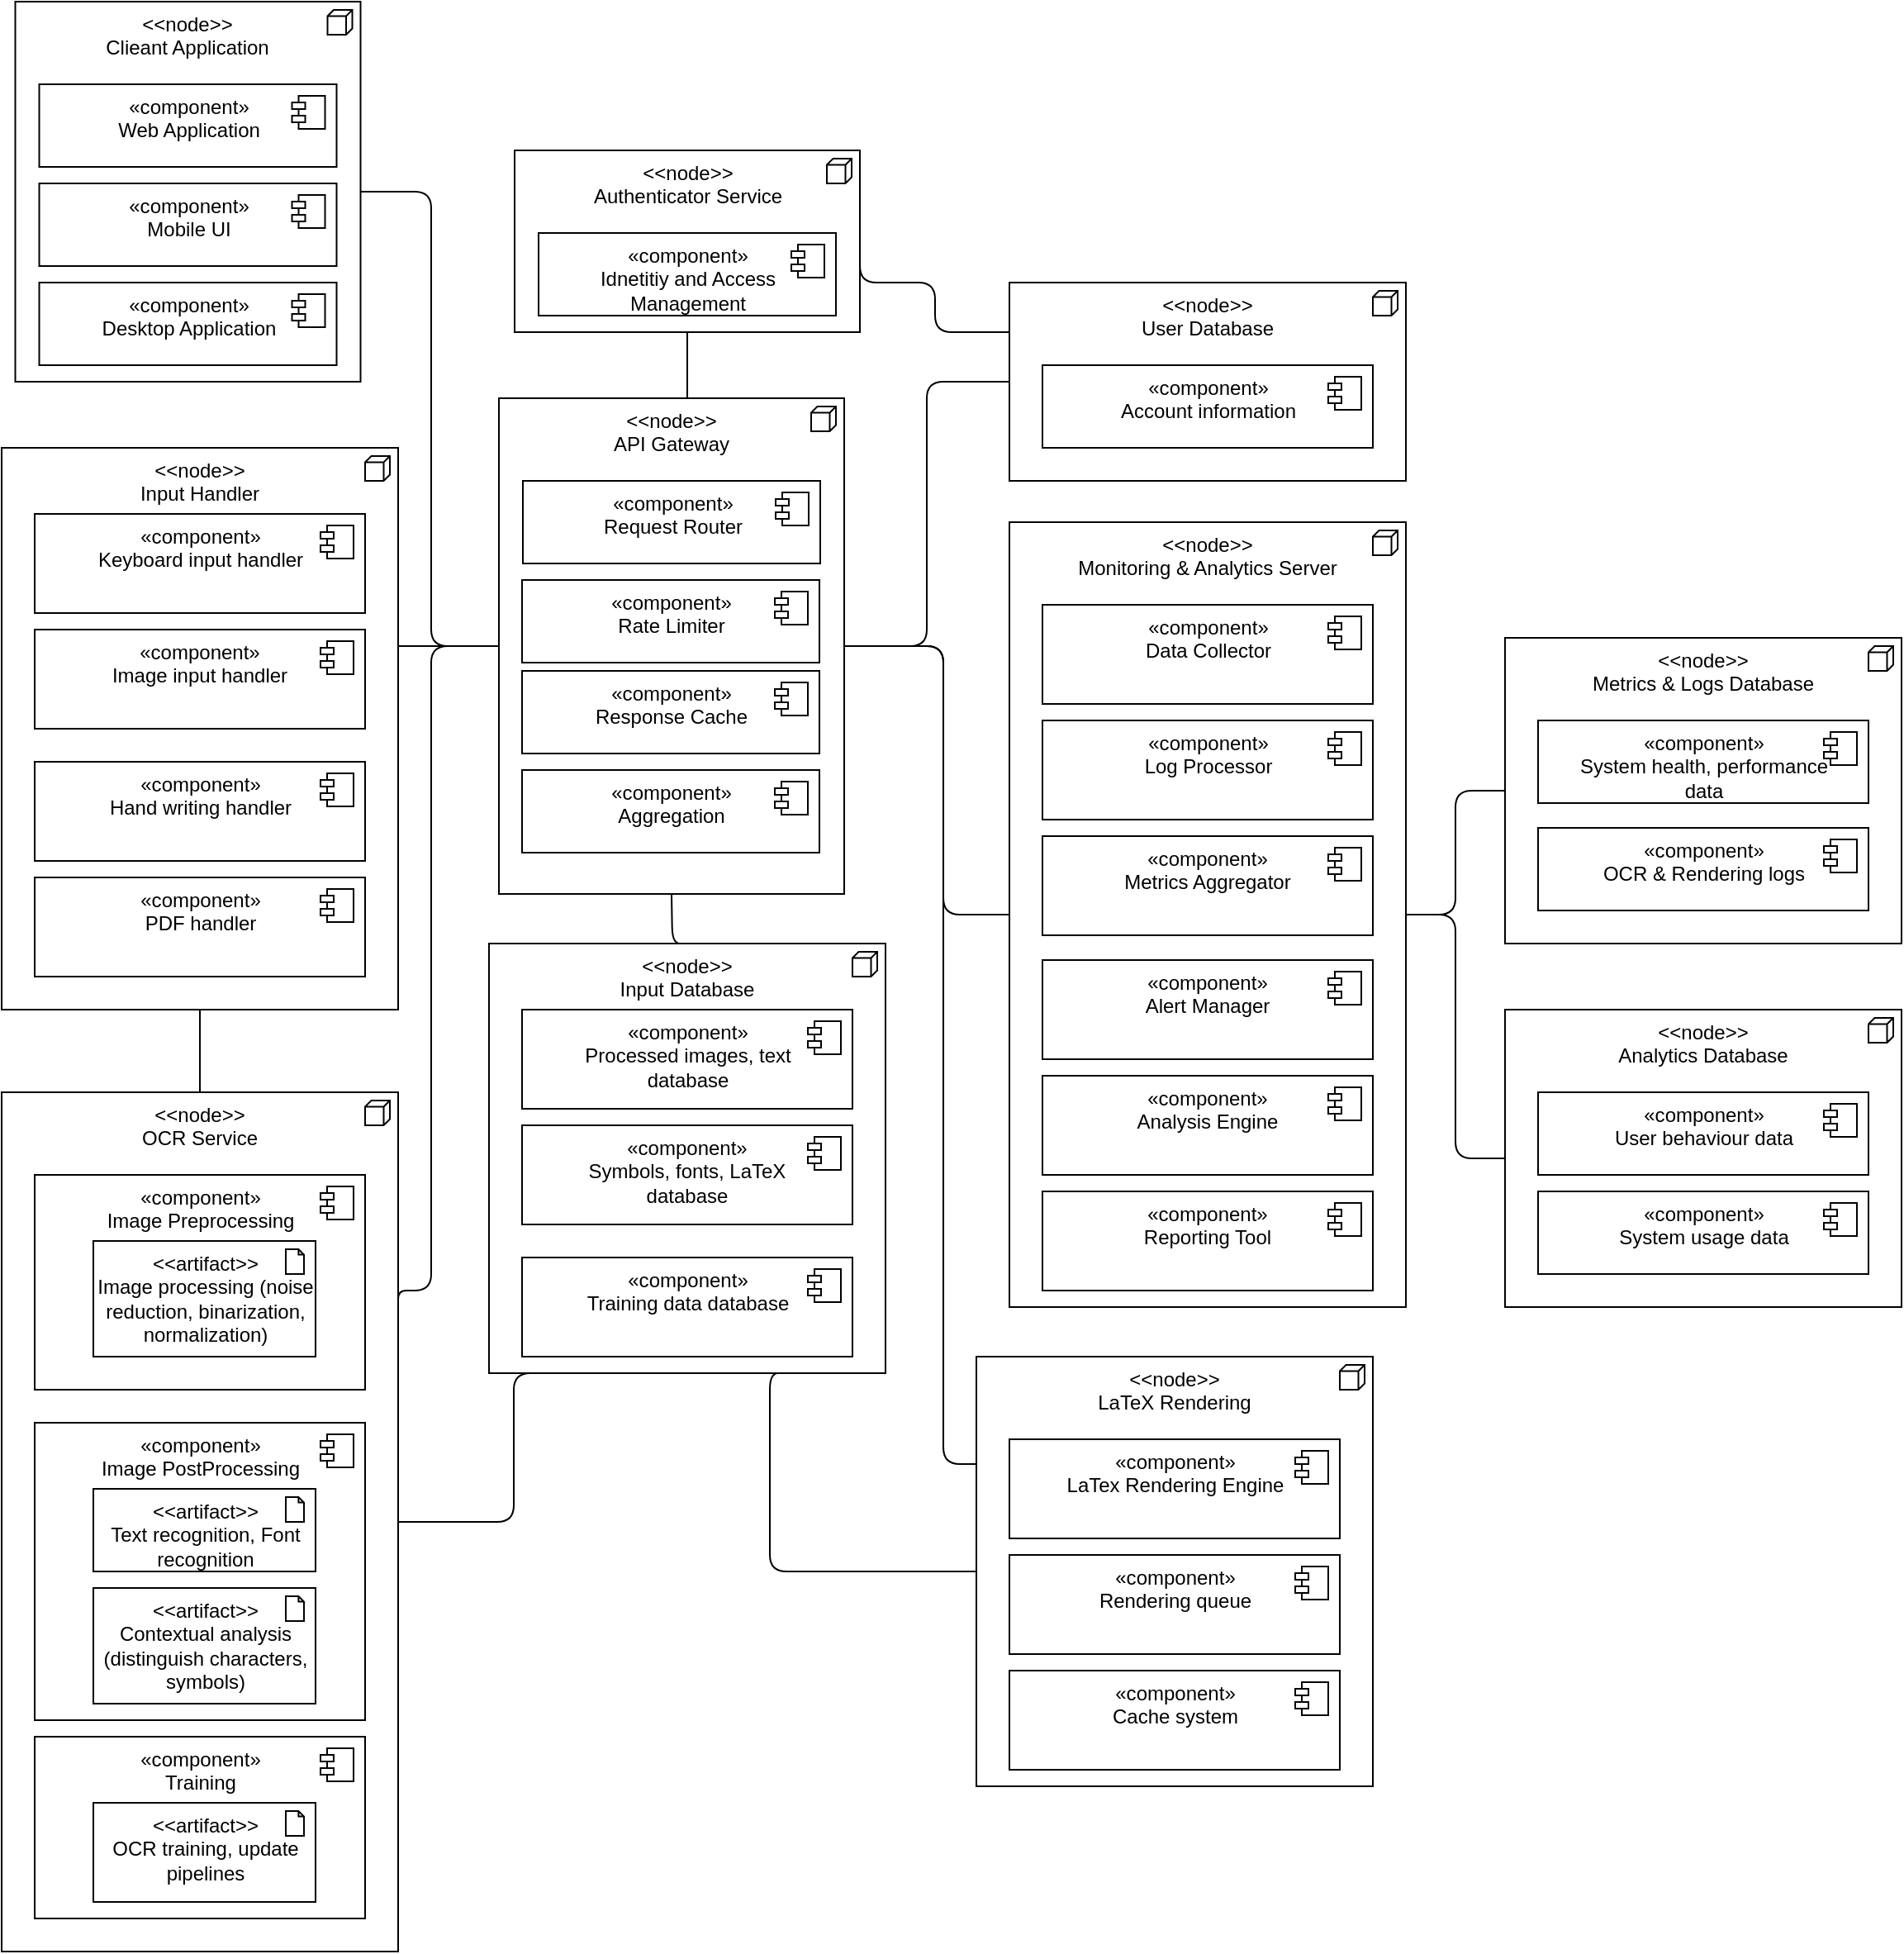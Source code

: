 <mxfile>
    <diagram id="DrkyC3V2zFr1rEeItjGi" name="Page-1">
        <mxGraphModel dx="1384" dy="1296" grid="1" gridSize="10" guides="1" tooltips="1" connect="1" arrows="1" fold="1" page="1" pageScale="1" pageWidth="850" pageHeight="1100" math="0" shadow="0">
            <root>
                <mxCell id="0"/>
                <mxCell id="1" parent="0"/>
                <mxCell id="99" style="html=1;entryX=0;entryY=0.5;entryDx=0;entryDy=0;entryPerimeter=0;edgeStyle=elbowEdgeStyle;endArrow=none;endFill=0;exitX=1;exitY=0.5;exitDx=0;exitDy=0;exitPerimeter=0;" parent="1" source="10" target="47" edge="1">
                    <mxGeometry relative="1" as="geometry">
                        <mxPoint x="332.25" y="290" as="targetPoint"/>
                        <Array as="points">
                            <mxPoint x="270" y="370"/>
                            <mxPoint x="329" y="250"/>
                        </Array>
                    </mxGeometry>
                </mxCell>
                <mxCell id="10" value="&amp;lt;&amp;lt;node&amp;gt;&amp;gt;&lt;br&gt;Clieant Application" style="html=1;outlineConnect=0;whiteSpace=wrap;shape=mxgraph.archimate.application;appType=node;align=center;verticalAlign=top;" parent="1" vertex="1">
                    <mxGeometry x="18.25" y="30" width="209" height="230" as="geometry"/>
                </mxCell>
                <mxCell id="29" value="«c&lt;span style=&quot;border-color: var(--border-color);&quot;&gt;omponent&lt;/span&gt;»&lt;br&gt;Web Application" style="html=1;dropTarget=0;verticalAlign=top;" parent="1" vertex="1">
                    <mxGeometry x="32.75" y="80" width="180" height="50" as="geometry"/>
                </mxCell>
                <mxCell id="30" value="" style="shape=module;jettyWidth=8;jettyHeight=4;" parent="29" vertex="1">
                    <mxGeometry x="1" width="20" height="20" relative="1" as="geometry">
                        <mxPoint x="-27" y="7" as="offset"/>
                    </mxGeometry>
                </mxCell>
                <mxCell id="31" value="«c&lt;span style=&quot;border-color: var(--border-color);&quot;&gt;omponent&lt;/span&gt;»&lt;br&gt;Mobile UI" style="html=1;dropTarget=0;verticalAlign=top;" parent="1" vertex="1">
                    <mxGeometry x="32.75" y="140" width="180" height="50" as="geometry"/>
                </mxCell>
                <mxCell id="32" value="" style="shape=module;jettyWidth=8;jettyHeight=4;" parent="31" vertex="1">
                    <mxGeometry x="1" width="20" height="20" relative="1" as="geometry">
                        <mxPoint x="-27" y="7" as="offset"/>
                    </mxGeometry>
                </mxCell>
                <mxCell id="38" value="&amp;lt;&amp;lt;node&amp;gt;&amp;gt;&lt;br&gt;OCR Service" style="html=1;outlineConnect=0;whiteSpace=wrap;shape=mxgraph.archimate.application;appType=node;align=center;verticalAlign=top;" parent="1" vertex="1">
                    <mxGeometry x="10" y="690" width="240" height="520" as="geometry"/>
                </mxCell>
                <mxCell id="39" value="«c&lt;span style=&quot;border-color: var(--border-color);&quot;&gt;omponent&lt;/span&gt;»&lt;br&gt;Image Preprocessing" style="html=1;dropTarget=0;verticalAlign=top;" parent="1" vertex="1">
                    <mxGeometry x="30" y="740" width="200" height="130" as="geometry"/>
                </mxCell>
                <mxCell id="40" value="" style="shape=module;jettyWidth=8;jettyHeight=4;" parent="39" vertex="1">
                    <mxGeometry x="1" width="20" height="20" relative="1" as="geometry">
                        <mxPoint x="-27" y="7" as="offset"/>
                    </mxGeometry>
                </mxCell>
                <mxCell id="45" value="«c&lt;span style=&quot;border-color: var(--border-color);&quot;&gt;omponent&lt;/span&gt;»&lt;br&gt;Desktop Application" style="html=1;dropTarget=0;verticalAlign=top;" parent="1" vertex="1">
                    <mxGeometry x="32.75" y="200" width="180" height="50" as="geometry"/>
                </mxCell>
                <mxCell id="46" value="" style="shape=module;jettyWidth=8;jettyHeight=4;" parent="45" vertex="1">
                    <mxGeometry x="1" width="20" height="20" relative="1" as="geometry">
                        <mxPoint x="-27" y="7" as="offset"/>
                    </mxGeometry>
                </mxCell>
                <mxCell id="125" style="edgeStyle=orthogonalEdgeStyle;html=1;exitX=0;exitY=0.5;exitDx=0;exitDy=0;exitPerimeter=0;endArrow=none;endFill=0;entryX=1;entryY=0.25;entryDx=0;entryDy=0;entryPerimeter=0;" edge="1" parent="1" source="47" target="38">
                    <mxGeometry relative="1" as="geometry">
                        <mxPoint x="260" y="470" as="targetPoint"/>
                        <Array as="points">
                            <mxPoint x="270" y="420"/>
                            <mxPoint x="270" y="810"/>
                            <mxPoint x="250" y="810"/>
                        </Array>
                    </mxGeometry>
                </mxCell>
                <mxCell id="132" style="edgeStyle=orthogonalEdgeStyle;html=1;entryX=0;entryY=0.25;entryDx=0;entryDy=0;entryPerimeter=0;endArrow=none;endFill=0;" edge="1" parent="1" source="47" target="68">
                    <mxGeometry relative="1" as="geometry">
                        <Array as="points">
                            <mxPoint x="580" y="420"/>
                            <mxPoint x="580" y="915"/>
                        </Array>
                    </mxGeometry>
                </mxCell>
                <mxCell id="47" value="&amp;lt;&amp;lt;node&amp;gt;&amp;gt;&lt;br&gt;API Gateway" style="html=1;outlineConnect=0;whiteSpace=wrap;shape=mxgraph.archimate.application;appType=node;align=center;verticalAlign=top;" parent="1" vertex="1">
                    <mxGeometry x="311" y="270" width="209" height="300" as="geometry"/>
                </mxCell>
                <mxCell id="48" value="«c&lt;span style=&quot;border-color: var(--border-color);&quot;&gt;omponent&lt;/span&gt;»&lt;br&gt;Request Router" style="html=1;dropTarget=0;verticalAlign=top;" parent="1" vertex="1">
                    <mxGeometry x="325.5" y="320" width="180" height="50" as="geometry"/>
                </mxCell>
                <mxCell id="49" value="" style="shape=module;jettyWidth=8;jettyHeight=4;" parent="48" vertex="1">
                    <mxGeometry x="1" width="20" height="20" relative="1" as="geometry">
                        <mxPoint x="-27" y="7" as="offset"/>
                    </mxGeometry>
                </mxCell>
                <mxCell id="52" value="«c&lt;span style=&quot;border-color: var(--border-color);&quot;&gt;omponent&lt;/span&gt;»&lt;br&gt;Rate Limiter" style="html=1;dropTarget=0;verticalAlign=top;" parent="1" vertex="1">
                    <mxGeometry x="325" y="380" width="180" height="50" as="geometry"/>
                </mxCell>
                <mxCell id="53" value="" style="shape=module;jettyWidth=8;jettyHeight=4;" parent="52" vertex="1">
                    <mxGeometry x="1" width="20" height="20" relative="1" as="geometry">
                        <mxPoint x="-27" y="7" as="offset"/>
                    </mxGeometry>
                </mxCell>
                <mxCell id="54" value="«c&lt;span style=&quot;border-color: var(--border-color);&quot;&gt;omponent&lt;/span&gt;»&lt;br&gt;Response Cache" style="html=1;dropTarget=0;verticalAlign=top;" parent="1" vertex="1">
                    <mxGeometry x="325" y="435" width="180" height="50" as="geometry"/>
                </mxCell>
                <mxCell id="55" value="" style="shape=module;jettyWidth=8;jettyHeight=4;" parent="54" vertex="1">
                    <mxGeometry x="1" width="20" height="20" relative="1" as="geometry">
                        <mxPoint x="-27" y="7" as="offset"/>
                    </mxGeometry>
                </mxCell>
                <mxCell id="57" value="«c&lt;span style=&quot;border-color: var(--border-color);&quot;&gt;omponent&lt;/span&gt;»&lt;br&gt;Aggregation" style="html=1;dropTarget=0;verticalAlign=top;" parent="1" vertex="1">
                    <mxGeometry x="325" y="495" width="180" height="50" as="geometry"/>
                </mxCell>
                <mxCell id="58" value="" style="shape=module;jettyWidth=8;jettyHeight=4;" parent="57" vertex="1">
                    <mxGeometry x="1" width="20" height="20" relative="1" as="geometry">
                        <mxPoint x="-27" y="7" as="offset"/>
                    </mxGeometry>
                </mxCell>
                <mxCell id="59" value="&amp;lt;&amp;lt;artifact&amp;gt;&amp;gt;&lt;br&gt;Image processing (noise reduction, binarization, normalization)" style="html=1;outlineConnect=0;whiteSpace=wrap;shape=mxgraph.archimate3.application;appType=artifact;archiType=square;verticalAlign=top;" parent="1" vertex="1">
                    <mxGeometry x="65.5" y="780" width="134.5" height="70" as="geometry"/>
                </mxCell>
                <mxCell id="62" value="«c&lt;span style=&quot;border-color: var(--border-color);&quot;&gt;omponent&lt;/span&gt;»&lt;br&gt;Image PostProcessing" style="html=1;dropTarget=0;verticalAlign=top;" parent="1" vertex="1">
                    <mxGeometry x="30" y="890" width="200" height="180" as="geometry"/>
                </mxCell>
                <mxCell id="63" value="" style="shape=module;jettyWidth=8;jettyHeight=4;" parent="62" vertex="1">
                    <mxGeometry x="1" width="20" height="20" relative="1" as="geometry">
                        <mxPoint x="-27" y="7" as="offset"/>
                    </mxGeometry>
                </mxCell>
                <mxCell id="64" value="&amp;lt;&amp;lt;artifact&amp;gt;&amp;gt;&lt;br&gt;Text recognition, Font recognition" style="html=1;outlineConnect=0;whiteSpace=wrap;shape=mxgraph.archimate3.application;appType=artifact;archiType=square;verticalAlign=top;" parent="1" vertex="1">
                    <mxGeometry x="65.5" y="930" width="134.5" height="50" as="geometry"/>
                </mxCell>
                <mxCell id="61" value="&amp;lt;&amp;lt;artifact&amp;gt;&amp;gt;&lt;br&gt;Contextual analysis (distinguish characters, symbols)" style="html=1;outlineConnect=0;whiteSpace=wrap;shape=mxgraph.archimate3.application;appType=artifact;archiType=square;verticalAlign=top;" parent="1" vertex="1">
                    <mxGeometry x="65.5" y="990" width="134.5" height="70" as="geometry"/>
                </mxCell>
                <mxCell id="65" value="«c&lt;span style=&quot;border-color: var(--border-color);&quot;&gt;omponent&lt;/span&gt;»&lt;br&gt;Training" style="html=1;dropTarget=0;verticalAlign=top;" parent="1" vertex="1">
                    <mxGeometry x="30" y="1080" width="200" height="110" as="geometry"/>
                </mxCell>
                <mxCell id="66" value="" style="shape=module;jettyWidth=8;jettyHeight=4;" parent="65" vertex="1">
                    <mxGeometry x="1" width="20" height="20" relative="1" as="geometry">
                        <mxPoint x="-27" y="7" as="offset"/>
                    </mxGeometry>
                </mxCell>
                <mxCell id="67" value="&amp;lt;&amp;lt;artifact&amp;gt;&amp;gt;&lt;br&gt;OCR training, update pipelines" style="html=1;outlineConnect=0;whiteSpace=wrap;shape=mxgraph.archimate3.application;appType=artifact;archiType=square;verticalAlign=top;" parent="1" vertex="1">
                    <mxGeometry x="65.5" y="1120" width="134.5" height="60" as="geometry"/>
                </mxCell>
                <mxCell id="68" value="&amp;lt;&amp;lt;node&amp;gt;&amp;gt;&lt;br&gt;LaTeX Rendering" style="html=1;outlineConnect=0;whiteSpace=wrap;shape=mxgraph.archimate.application;appType=node;align=center;verticalAlign=top;" parent="1" vertex="1">
                    <mxGeometry x="600" y="850" width="240" height="260" as="geometry"/>
                </mxCell>
                <mxCell id="69" value="«c&lt;span style=&quot;border-color: var(--border-color);&quot;&gt;omponent&lt;/span&gt;»&lt;br&gt;LaTex Rendering Engine" style="html=1;dropTarget=0;verticalAlign=top;" parent="1" vertex="1">
                    <mxGeometry x="620" y="900" width="200" height="60" as="geometry"/>
                </mxCell>
                <mxCell id="70" value="" style="shape=module;jettyWidth=8;jettyHeight=4;" parent="69" vertex="1">
                    <mxGeometry x="1" width="20" height="20" relative="1" as="geometry">
                        <mxPoint x="-27" y="7" as="offset"/>
                    </mxGeometry>
                </mxCell>
                <mxCell id="71" value="«c&lt;span style=&quot;border-color: var(--border-color);&quot;&gt;omponent&lt;/span&gt;»&lt;br&gt;Rendering queue" style="html=1;dropTarget=0;verticalAlign=top;" parent="1" vertex="1">
                    <mxGeometry x="620" y="970" width="200" height="60" as="geometry"/>
                </mxCell>
                <mxCell id="72" value="" style="shape=module;jettyWidth=8;jettyHeight=4;" parent="71" vertex="1">
                    <mxGeometry x="1" width="20" height="20" relative="1" as="geometry">
                        <mxPoint x="-27" y="7" as="offset"/>
                    </mxGeometry>
                </mxCell>
                <mxCell id="73" value="«c&lt;span style=&quot;border-color: var(--border-color);&quot;&gt;omponent&lt;/span&gt;»&lt;br&gt;Cache system" style="html=1;dropTarget=0;verticalAlign=top;" parent="1" vertex="1">
                    <mxGeometry x="620" y="1040" width="200" height="60" as="geometry"/>
                </mxCell>
                <mxCell id="74" value="" style="shape=module;jettyWidth=8;jettyHeight=4;" parent="73" vertex="1">
                    <mxGeometry x="1" width="20" height="20" relative="1" as="geometry">
                        <mxPoint x="-27" y="7" as="offset"/>
                    </mxGeometry>
                </mxCell>
                <mxCell id="182" style="edgeStyle=orthogonalEdgeStyle;html=1;exitX=0;exitY=0.25;exitDx=0;exitDy=0;exitPerimeter=0;entryX=1;entryY=0.5;entryDx=0;entryDy=0;entryPerimeter=0;endArrow=none;endFill=0;" edge="1" parent="1" source="75" target="114">
                    <mxGeometry relative="1" as="geometry">
                        <Array as="points">
                            <mxPoint x="575" y="230"/>
                            <mxPoint x="575" y="200"/>
                            <mxPoint x="529" y="200"/>
                        </Array>
                    </mxGeometry>
                </mxCell>
                <mxCell id="75" value="&amp;lt;&amp;lt;node&amp;gt;&amp;gt;&lt;br&gt;User Database" style="html=1;outlineConnect=0;whiteSpace=wrap;shape=mxgraph.archimate.application;appType=node;align=center;verticalAlign=top;" parent="1" vertex="1">
                    <mxGeometry x="620" y="200" width="240" height="120" as="geometry"/>
                </mxCell>
                <mxCell id="76" value="«c&lt;span style=&quot;border-color: var(--border-color);&quot;&gt;omponent&lt;/span&gt;»&lt;br&gt;Account information" style="html=1;dropTarget=0;verticalAlign=top;" parent="1" vertex="1">
                    <mxGeometry x="640" y="250" width="200" height="50" as="geometry"/>
                </mxCell>
                <mxCell id="77" value="" style="shape=module;jettyWidth=8;jettyHeight=4;" parent="76" vertex="1">
                    <mxGeometry x="1" width="20" height="20" relative="1" as="geometry">
                        <mxPoint x="-27" y="7" as="offset"/>
                    </mxGeometry>
                </mxCell>
                <mxCell id="124" style="edgeStyle=orthogonalEdgeStyle;html=1;endArrow=none;endFill=0;entryX=0;entryY=0.5;entryDx=0;entryDy=0;entryPerimeter=0;exitX=0.75;exitY=1;exitDx=0;exitDy=0;exitPerimeter=0;" edge="1" parent="1" source="82" target="68">
                    <mxGeometry relative="1" as="geometry">
                        <mxPoint x="536" y="835" as="sourcePoint"/>
                        <Array as="points">
                            <mxPoint x="475" y="980"/>
                        </Array>
                    </mxGeometry>
                </mxCell>
                <mxCell id="82" value="&amp;lt;&amp;lt;node&amp;gt;&amp;gt;&lt;br&gt;Input Database" style="html=1;outlineConnect=0;whiteSpace=wrap;shape=mxgraph.archimate.application;appType=node;align=center;verticalAlign=top;" parent="1" vertex="1">
                    <mxGeometry x="305" y="600" width="240" height="260" as="geometry"/>
                </mxCell>
                <mxCell id="83" value="«c&lt;span style=&quot;border-color: var(--border-color);&quot;&gt;omponent&lt;/span&gt;»&lt;br&gt;Processed images, text &lt;br&gt;database" style="html=1;dropTarget=0;verticalAlign=top;" parent="1" vertex="1">
                    <mxGeometry x="325" y="640" width="200" height="60" as="geometry"/>
                </mxCell>
                <mxCell id="84" value="" style="shape=module;jettyWidth=8;jettyHeight=4;" parent="83" vertex="1">
                    <mxGeometry x="1" width="20" height="20" relative="1" as="geometry">
                        <mxPoint x="-27" y="7" as="offset"/>
                    </mxGeometry>
                </mxCell>
                <mxCell id="85" value="«c&lt;span style=&quot;border-color: var(--border-color);&quot;&gt;omponent&lt;/span&gt;»&lt;br&gt;Training data database" style="html=1;dropTarget=0;verticalAlign=top;" parent="1" vertex="1">
                    <mxGeometry x="325" y="790" width="200" height="60" as="geometry"/>
                </mxCell>
                <mxCell id="86" value="" style="shape=module;jettyWidth=8;jettyHeight=4;" parent="85" vertex="1">
                    <mxGeometry x="1" width="20" height="20" relative="1" as="geometry">
                        <mxPoint x="-27" y="7" as="offset"/>
                    </mxGeometry>
                </mxCell>
                <mxCell id="87" value="«c&lt;span style=&quot;border-color: var(--border-color);&quot;&gt;omponent&lt;/span&gt;»&lt;br&gt;Symbols, fonts, LaTeX &lt;br&gt;database" style="html=1;dropTarget=0;verticalAlign=top;whiteSpace=wrap;" parent="1" vertex="1">
                    <mxGeometry x="325" y="710" width="200" height="60" as="geometry"/>
                </mxCell>
                <mxCell id="88" value="" style="shape=module;jettyWidth=8;jettyHeight=4;" parent="87" vertex="1">
                    <mxGeometry x="1" width="20" height="20" relative="1" as="geometry">
                        <mxPoint x="-27" y="7" as="offset"/>
                    </mxGeometry>
                </mxCell>
                <mxCell id="106" style="edgeStyle=elbowEdgeStyle;html=1;entryX=0.5;entryY=0;entryDx=0;entryDy=0;entryPerimeter=0;endArrow=none;endFill=0;exitX=0.5;exitY=1;exitDx=0;exitDy=0;exitPerimeter=0;" edge="1" parent="1" source="47" target="82">
                    <mxGeometry relative="1" as="geometry">
                        <mxPoint x="531.25" y="665" as="sourcePoint"/>
                        <mxPoint x="298" y="880" as="targetPoint"/>
                        <Array as="points">
                            <mxPoint x="416" y="740"/>
                            <mxPoint x="460" y="760"/>
                            <mxPoint x="358" y="780"/>
                            <mxPoint x="498" y="730"/>
                            <mxPoint x="428" y="710"/>
                        </Array>
                    </mxGeometry>
                </mxCell>
                <mxCell id="108" style="edgeStyle=elbowEdgeStyle;html=1;entryX=0.25;entryY=1;entryDx=0;entryDy=0;entryPerimeter=0;endArrow=none;endFill=0;exitX=1;exitY=0.5;exitDx=0;exitDy=0;exitPerimeter=0;" edge="1" parent="1" source="38" target="82">
                    <mxGeometry relative="1" as="geometry">
                        <mxPoint x="250" y="720" as="sourcePoint"/>
                        <mxPoint x="430.5" y="880" as="targetPoint"/>
                        <Array as="points">
                            <mxPoint x="320" y="960"/>
                            <mxPoint x="270" y="910"/>
                            <mxPoint x="250" y="740"/>
                            <mxPoint x="426" y="750"/>
                            <mxPoint x="470" y="770"/>
                            <mxPoint x="368" y="790"/>
                            <mxPoint x="508" y="740"/>
                            <mxPoint x="438" y="720"/>
                        </Array>
                    </mxGeometry>
                </mxCell>
                <mxCell id="110" style="html=1;entryX=0;entryY=0.5;entryDx=0;entryDy=0;entryPerimeter=0;edgeStyle=elbowEdgeStyle;endArrow=none;endFill=0;exitX=1;exitY=0.5;exitDx=0;exitDy=0;exitPerimeter=0;" edge="1" parent="1" source="47" target="75">
                    <mxGeometry relative="1" as="geometry">
                        <mxPoint x="580" y="436.25" as="sourcePoint"/>
                        <mxPoint x="652" y="493.75" as="targetPoint"/>
                    </mxGeometry>
                </mxCell>
                <mxCell id="114" value="&amp;lt;&amp;lt;node&amp;gt;&amp;gt;&lt;br&gt;Authenticator Service" style="html=1;outlineConnect=0;whiteSpace=wrap;shape=mxgraph.archimate.application;appType=node;align=center;verticalAlign=top;" vertex="1" parent="1">
                    <mxGeometry x="320.5" y="120" width="209" height="110" as="geometry"/>
                </mxCell>
                <mxCell id="115" value="«c&lt;span style=&quot;border-color: var(--border-color);&quot;&gt;omponent&lt;/span&gt;»&lt;br&gt;Idnetitiy and Access &lt;br&gt;Management" style="html=1;dropTarget=0;verticalAlign=top;" vertex="1" parent="1">
                    <mxGeometry x="335" y="170" width="180" height="50" as="geometry"/>
                </mxCell>
                <mxCell id="116" value="" style="shape=module;jettyWidth=8;jettyHeight=4;" vertex="1" parent="115">
                    <mxGeometry x="1" width="20" height="20" relative="1" as="geometry">
                        <mxPoint x="-27" y="7" as="offset"/>
                    </mxGeometry>
                </mxCell>
                <mxCell id="121" style="html=1;entryX=0.5;entryY=1;entryDx=0;entryDy=0;entryPerimeter=0;edgeStyle=elbowEdgeStyle;endArrow=none;endFill=0;" edge="1" parent="1" target="114">
                    <mxGeometry relative="1" as="geometry">
                        <mxPoint x="425" y="270" as="sourcePoint"/>
                        <mxPoint x="520.5" y="655" as="targetPoint"/>
                        <Array as="points">
                            <mxPoint x="425" y="250"/>
                        </Array>
                    </mxGeometry>
                </mxCell>
                <mxCell id="144" style="edgeStyle=orthogonalEdgeStyle;html=1;exitX=0;exitY=0.5;exitDx=0;exitDy=0;exitPerimeter=0;entryX=1;entryY=0.5;entryDx=0;entryDy=0;entryPerimeter=0;endArrow=none;endFill=0;" edge="1" parent="1" source="133" target="136">
                    <mxGeometry relative="1" as="geometry"/>
                </mxCell>
                <mxCell id="133" value="&amp;lt;&amp;lt;node&amp;gt;&amp;gt;&lt;br&gt;Metrics &amp;amp; Logs Database" style="html=1;outlineConnect=0;whiteSpace=wrap;shape=mxgraph.archimate.application;appType=node;align=center;verticalAlign=top;" vertex="1" parent="1">
                    <mxGeometry x="920" y="415" width="240" height="185" as="geometry"/>
                </mxCell>
                <mxCell id="134" value="«c&lt;span style=&quot;border-color: var(--border-color);&quot;&gt;omponent&lt;/span&gt;»&lt;br&gt;System health, performance &lt;br&gt;data" style="html=1;dropTarget=0;verticalAlign=top;" vertex="1" parent="1">
                    <mxGeometry x="940" y="465" width="200" height="50" as="geometry"/>
                </mxCell>
                <mxCell id="135" value="" style="shape=module;jettyWidth=8;jettyHeight=4;" vertex="1" parent="134">
                    <mxGeometry x="1" width="20" height="20" relative="1" as="geometry">
                        <mxPoint x="-27" y="7" as="offset"/>
                    </mxGeometry>
                </mxCell>
                <mxCell id="145" style="edgeStyle=orthogonalEdgeStyle;html=1;exitX=0;exitY=0.5;exitDx=0;exitDy=0;exitPerimeter=0;entryX=1;entryY=0.5;entryDx=0;entryDy=0;entryPerimeter=0;endArrow=none;endFill=0;" edge="1" parent="1" source="136" target="47">
                    <mxGeometry relative="1" as="geometry">
                        <Array as="points">
                            <mxPoint x="580" y="582"/>
                            <mxPoint x="580" y="420"/>
                        </Array>
                    </mxGeometry>
                </mxCell>
                <mxCell id="136" value="&amp;lt;&amp;lt;node&amp;gt;&amp;gt;&lt;br&gt;Monitoring &amp;amp; Analytics Server" style="html=1;outlineConnect=0;whiteSpace=wrap;shape=mxgraph.archimate.application;appType=node;align=center;verticalAlign=top;" vertex="1" parent="1">
                    <mxGeometry x="620" y="345" width="240" height="475" as="geometry"/>
                </mxCell>
                <mxCell id="137" value="«c&lt;span style=&quot;border-color: var(--border-color);&quot;&gt;omponent&lt;/span&gt;»&lt;br&gt;Data Collector" style="html=1;dropTarget=0;verticalAlign=top;" vertex="1" parent="1">
                    <mxGeometry x="640" y="395" width="200" height="60" as="geometry"/>
                </mxCell>
                <mxCell id="138" value="" style="shape=module;jettyWidth=8;jettyHeight=4;" vertex="1" parent="137">
                    <mxGeometry x="1" width="20" height="20" relative="1" as="geometry">
                        <mxPoint x="-27" y="7" as="offset"/>
                    </mxGeometry>
                </mxCell>
                <mxCell id="139" value="«c&lt;span style=&quot;border-color: var(--border-color);&quot;&gt;omponent&lt;/span&gt;»&lt;br&gt;Log Processor" style="html=1;dropTarget=0;verticalAlign=top;" vertex="1" parent="1">
                    <mxGeometry x="640" y="465" width="200" height="60" as="geometry"/>
                </mxCell>
                <mxCell id="140" value="" style="shape=module;jettyWidth=8;jettyHeight=4;" vertex="1" parent="139">
                    <mxGeometry x="1" width="20" height="20" relative="1" as="geometry">
                        <mxPoint x="-27" y="7" as="offset"/>
                    </mxGeometry>
                </mxCell>
                <mxCell id="141" value="«c&lt;span style=&quot;border-color: var(--border-color);&quot;&gt;omponent&lt;/span&gt;»&lt;br&gt;Metrics Aggregator" style="html=1;dropTarget=0;verticalAlign=top;whiteSpace=wrap;" vertex="1" parent="1">
                    <mxGeometry x="640" y="535" width="200" height="60" as="geometry"/>
                </mxCell>
                <mxCell id="142" value="" style="shape=module;jettyWidth=8;jettyHeight=4;" vertex="1" parent="141">
                    <mxGeometry x="1" width="20" height="20" relative="1" as="geometry">
                        <mxPoint x="-27" y="7" as="offset"/>
                    </mxGeometry>
                </mxCell>
                <mxCell id="150" value="«c&lt;span style=&quot;border-color: var(--border-color);&quot;&gt;omponent&lt;/span&gt;»&lt;br&gt;Alert Manager" style="html=1;dropTarget=0;verticalAlign=top;whiteSpace=wrap;" vertex="1" parent="1">
                    <mxGeometry x="640" y="610" width="200" height="60" as="geometry"/>
                </mxCell>
                <mxCell id="151" value="" style="shape=module;jettyWidth=8;jettyHeight=4;" vertex="1" parent="150">
                    <mxGeometry x="1" width="20" height="20" relative="1" as="geometry">
                        <mxPoint x="-27" y="7" as="offset"/>
                    </mxGeometry>
                </mxCell>
                <mxCell id="152" value="«c&lt;span style=&quot;border-color: var(--border-color);&quot;&gt;omponent&lt;/span&gt;»&lt;br&gt;Analysis Engine" style="html=1;dropTarget=0;verticalAlign=top;whiteSpace=wrap;" vertex="1" parent="1">
                    <mxGeometry x="640" y="680" width="200" height="60" as="geometry"/>
                </mxCell>
                <mxCell id="153" value="" style="shape=module;jettyWidth=8;jettyHeight=4;" vertex="1" parent="152">
                    <mxGeometry x="1" width="20" height="20" relative="1" as="geometry">
                        <mxPoint x="-27" y="7" as="offset"/>
                    </mxGeometry>
                </mxCell>
                <mxCell id="154" value="«c&lt;span style=&quot;border-color: var(--border-color);&quot;&gt;omponent&lt;/span&gt;»&lt;br&gt;Reporting Tool" style="html=1;dropTarget=0;verticalAlign=top;whiteSpace=wrap;" vertex="1" parent="1">
                    <mxGeometry x="640" y="750" width="200" height="60" as="geometry"/>
                </mxCell>
                <mxCell id="155" value="" style="shape=module;jettyWidth=8;jettyHeight=4;" vertex="1" parent="154">
                    <mxGeometry x="1" width="20" height="20" relative="1" as="geometry">
                        <mxPoint x="-27" y="7" as="offset"/>
                    </mxGeometry>
                </mxCell>
                <mxCell id="166" style="edgeStyle=orthogonalEdgeStyle;html=1;exitX=0;exitY=0.5;exitDx=0;exitDy=0;exitPerimeter=0;entryX=1;entryY=0.5;entryDx=0;entryDy=0;entryPerimeter=0;endArrow=none;endFill=0;" edge="1" parent="1" source="156" target="136">
                    <mxGeometry relative="1" as="geometry"/>
                </mxCell>
                <mxCell id="156" value="&amp;lt;&amp;lt;node&amp;gt;&amp;gt;&lt;br&gt;Analytics Database" style="html=1;outlineConnect=0;whiteSpace=wrap;shape=mxgraph.archimate.application;appType=node;align=center;verticalAlign=top;" vertex="1" parent="1">
                    <mxGeometry x="920" y="640" width="240" height="180" as="geometry"/>
                </mxCell>
                <mxCell id="157" value="«c&lt;span style=&quot;border-color: var(--border-color);&quot;&gt;omponent&lt;/span&gt;»&lt;br&gt;User behaviour data" style="html=1;dropTarget=0;verticalAlign=top;" vertex="1" parent="1">
                    <mxGeometry x="940" y="690" width="200" height="50" as="geometry"/>
                </mxCell>
                <mxCell id="158" value="" style="shape=module;jettyWidth=8;jettyHeight=4;" vertex="1" parent="157">
                    <mxGeometry x="1" width="20" height="20" relative="1" as="geometry">
                        <mxPoint x="-27" y="7" as="offset"/>
                    </mxGeometry>
                </mxCell>
                <mxCell id="162" value="«c&lt;span style=&quot;border-color: var(--border-color);&quot;&gt;omponent&lt;/span&gt;»&lt;br&gt;OCR &amp;amp; Rendering logs" style="html=1;dropTarget=0;verticalAlign=top;" vertex="1" parent="1">
                    <mxGeometry x="940" y="530" width="200" height="50" as="geometry"/>
                </mxCell>
                <mxCell id="163" value="" style="shape=module;jettyWidth=8;jettyHeight=4;" vertex="1" parent="162">
                    <mxGeometry x="1" width="20" height="20" relative="1" as="geometry">
                        <mxPoint x="-27" y="7" as="offset"/>
                    </mxGeometry>
                </mxCell>
                <mxCell id="164" value="«c&lt;span style=&quot;border-color: var(--border-color);&quot;&gt;omponent&lt;/span&gt;»&lt;br&gt;System usage data" style="html=1;dropTarget=0;verticalAlign=top;" vertex="1" parent="1">
                    <mxGeometry x="940" y="750" width="200" height="50" as="geometry"/>
                </mxCell>
                <mxCell id="165" value="" style="shape=module;jettyWidth=8;jettyHeight=4;" vertex="1" parent="164">
                    <mxGeometry x="1" width="20" height="20" relative="1" as="geometry">
                        <mxPoint x="-27" y="7" as="offset"/>
                    </mxGeometry>
                </mxCell>
                <mxCell id="180" style="edgeStyle=orthogonalEdgeStyle;html=1;endArrow=none;endFill=0;" edge="1" parent="1" target="47">
                    <mxGeometry relative="1" as="geometry">
                        <mxPoint x="213" y="420" as="sourcePoint"/>
                        <Array as="points">
                            <mxPoint x="260" y="420"/>
                            <mxPoint x="260" y="420"/>
                        </Array>
                    </mxGeometry>
                </mxCell>
                <mxCell id="181" style="edgeStyle=orthogonalEdgeStyle;html=1;entryX=0.5;entryY=0;entryDx=0;entryDy=0;entryPerimeter=0;endArrow=none;endFill=0;" edge="1" parent="1" source="168" target="38">
                    <mxGeometry relative="1" as="geometry"/>
                </mxCell>
                <mxCell id="168" value="&amp;lt;&amp;lt;node&amp;gt;&amp;gt;&lt;br&gt;Input Handler" style="html=1;outlineConnect=0;whiteSpace=wrap;shape=mxgraph.archimate.application;appType=node;align=center;verticalAlign=top;" vertex="1" parent="1">
                    <mxGeometry x="10" y="300" width="240" height="340" as="geometry"/>
                </mxCell>
                <mxCell id="169" value="«c&lt;span style=&quot;border-color: var(--border-color);&quot;&gt;omponent&lt;/span&gt;»&lt;br&gt;Keyboard input handler" style="html=1;dropTarget=0;verticalAlign=top;" vertex="1" parent="1">
                    <mxGeometry x="30" y="340" width="200" height="60" as="geometry"/>
                </mxCell>
                <mxCell id="170" value="" style="shape=module;jettyWidth=8;jettyHeight=4;" vertex="1" parent="169">
                    <mxGeometry x="1" width="20" height="20" relative="1" as="geometry">
                        <mxPoint x="-27" y="7" as="offset"/>
                    </mxGeometry>
                </mxCell>
                <mxCell id="171" value="«c&lt;span style=&quot;border-color: var(--border-color);&quot;&gt;omponent&lt;/span&gt;»&lt;br&gt;Hand writing handler" style="html=1;dropTarget=0;verticalAlign=top;" vertex="1" parent="1">
                    <mxGeometry x="30" y="490" width="200" height="60" as="geometry"/>
                </mxCell>
                <mxCell id="172" value="" style="shape=module;jettyWidth=8;jettyHeight=4;" vertex="1" parent="171">
                    <mxGeometry x="1" width="20" height="20" relative="1" as="geometry">
                        <mxPoint x="-27" y="7" as="offset"/>
                    </mxGeometry>
                </mxCell>
                <mxCell id="173" value="«c&lt;span style=&quot;border-color: var(--border-color);&quot;&gt;omponent&lt;/span&gt;»&lt;br&gt;Image input handler" style="html=1;dropTarget=0;verticalAlign=top;whiteSpace=wrap;" vertex="1" parent="1">
                    <mxGeometry x="30" y="410" width="200" height="60" as="geometry"/>
                </mxCell>
                <mxCell id="174" value="" style="shape=module;jettyWidth=8;jettyHeight=4;" vertex="1" parent="173">
                    <mxGeometry x="1" width="20" height="20" relative="1" as="geometry">
                        <mxPoint x="-27" y="7" as="offset"/>
                    </mxGeometry>
                </mxCell>
                <mxCell id="175" value="«c&lt;span style=&quot;border-color: var(--border-color);&quot;&gt;omponent&lt;/span&gt;»&lt;br&gt;PDF handler" style="html=1;dropTarget=0;verticalAlign=top;" vertex="1" parent="1">
                    <mxGeometry x="30" y="560" width="200" height="60" as="geometry"/>
                </mxCell>
                <mxCell id="176" value="" style="shape=module;jettyWidth=8;jettyHeight=4;" vertex="1" parent="175">
                    <mxGeometry x="1" width="20" height="20" relative="1" as="geometry">
                        <mxPoint x="-27" y="7" as="offset"/>
                    </mxGeometry>
                </mxCell>
            </root>
        </mxGraphModel>
    </diagram>
</mxfile>